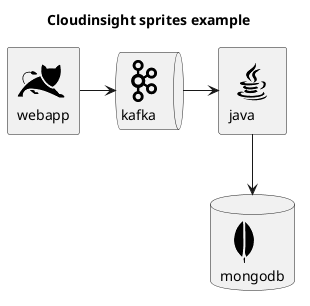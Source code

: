 @startuml
!include <cloudinsight/tomcat>
!include <cloudinsight/kafka>
!include <cloudinsight/java>
!include <cloudinsight/cassandra>
!include <cloudinsight/mongodb>
!include <cloudinsight/activemq>


title Cloudinsight sprites example

skinparam monochrome true

rectangle "<$tomcat>\nwebapp" as webapp
queue "<$kafka>\nkafka" as kafka
rectangle "<$java>\njava" as java
database "<$mongodb>\nmongodb" as mongodb

webapp -> kafka
kafka -> java
java --> mongodb
@enduml
